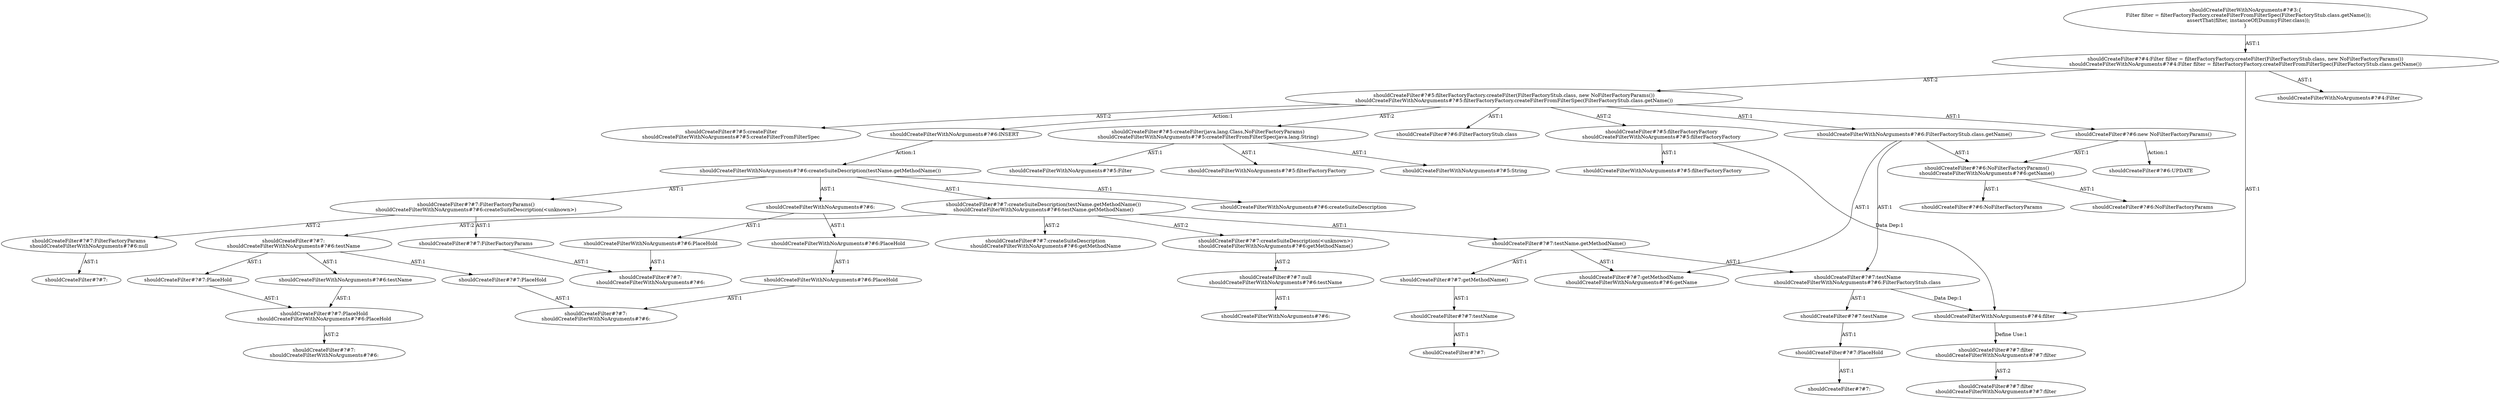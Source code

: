 digraph "Pattern" {
0 [label="shouldCreateFilter#?#6:UPDATE" shape=ellipse]
1 [label="shouldCreateFilter#?#6:new NoFilterFactoryParams()" shape=ellipse]
2 [label="shouldCreateFilter#?#5:filterFactoryFactory.createFilter(FilterFactoryStub.class, new NoFilterFactoryParams())
shouldCreateFilterWithNoArguments#?#5:filterFactoryFactory.createFilterFromFilterSpec(FilterFactoryStub.class.getName())" shape=ellipse]
3 [label="shouldCreateFilter#?#4:Filter filter = filterFactoryFactory.createFilter(FilterFactoryStub.class, new NoFilterFactoryParams())
shouldCreateFilterWithNoArguments#?#4:Filter filter = filterFactoryFactory.createFilterFromFilterSpec(FilterFactoryStub.class.getName())" shape=ellipse]
4 [label="shouldCreateFilter#?#5:createFilter
shouldCreateFilterWithNoArguments#?#5:createFilterFromFilterSpec" shape=ellipse]
5 [label="shouldCreateFilter#?#5:filterFactoryFactory
shouldCreateFilterWithNoArguments#?#5:filterFactoryFactory" shape=ellipse]
6 [label="shouldCreateFilter#?#5:createFilter(java.lang.Class,NoFilterFactoryParams)
shouldCreateFilterWithNoArguments#?#5:createFilterFromFilterSpec(java.lang.String)" shape=ellipse]
7 [label="shouldCreateFilter#?#6:FilterFactoryStub.class" shape=ellipse]
8 [label="shouldCreateFilter#?#6:NoFilterFactoryParams()
shouldCreateFilterWithNoArguments#?#6:getName()" shape=ellipse]
9 [label="shouldCreateFilter#?#6:NoFilterFactoryParams" shape=ellipse]
10 [label="shouldCreateFilter#?#6:NoFilterFactoryParams" shape=ellipse]
11 [label="shouldCreateFilter#?#7:FilterFactoryParams()
shouldCreateFilterWithNoArguments#?#6:createSuiteDescription(<unknown>)" shape=ellipse]
12 [label="shouldCreateFilter#?#7:FilterFactoryParams
shouldCreateFilterWithNoArguments#?#6:null" shape=ellipse]
13 [label="shouldCreateFilter#?#7:" shape=ellipse]
14 [label="shouldCreateFilter#?#7:FilterFactoryParams" shape=ellipse]
15 [label="shouldCreateFilter#?#7:
shouldCreateFilterWithNoArguments#?#6:" shape=ellipse]
16 [label="shouldCreateFilter#?#7:createSuiteDescription(testName.getMethodName())
shouldCreateFilterWithNoArguments#?#6:testName.getMethodName()" shape=ellipse]
17 [label="shouldCreateFilter#?#7:createSuiteDescription
shouldCreateFilterWithNoArguments#?#6:getMethodName" shape=ellipse]
18 [label="shouldCreateFilter#?#7:
shouldCreateFilterWithNoArguments#?#6:testName" shape=ellipse]
19 [label="shouldCreateFilter#?#7:PlaceHold" shape=ellipse]
20 [label="shouldCreateFilter#?#7:
shouldCreateFilterWithNoArguments#?#6:" shape=ellipse]
21 [label="shouldCreateFilter#?#7:PlaceHold" shape=ellipse]
22 [label="shouldCreateFilter#?#7:PlaceHold
shouldCreateFilterWithNoArguments#?#6:PlaceHold" shape=ellipse]
23 [label="shouldCreateFilter#?#7:
shouldCreateFilterWithNoArguments#?#6:" shape=ellipse]
24 [label="shouldCreateFilter#?#7:filter
shouldCreateFilterWithNoArguments#?#7:filter" shape=ellipse]
25 [label="shouldCreateFilter#?#7:filter
shouldCreateFilterWithNoArguments#?#7:filter" shape=ellipse]
26 [label="shouldCreateFilter#?#7:createSuiteDescription(<unknown>)
shouldCreateFilterWithNoArguments#?#6:getMethodName()" shape=ellipse]
27 [label="shouldCreateFilter#?#7:null
shouldCreateFilterWithNoArguments#?#6:testName" shape=ellipse]
28 [label="shouldCreateFilter#?#7:testName.getMethodName()" shape=ellipse]
29 [label="shouldCreateFilter#?#7:getMethodName
shouldCreateFilterWithNoArguments#?#6:getName" shape=ellipse]
30 [label="shouldCreateFilter#?#7:testName
shouldCreateFilterWithNoArguments#?#6:FilterFactoryStub.class" shape=ellipse]
31 [label="shouldCreateFilter#?#7:testName" shape=ellipse]
32 [label="shouldCreateFilter#?#7:PlaceHold" shape=ellipse]
33 [label="shouldCreateFilter#?#7:" shape=ellipse]
34 [label="shouldCreateFilter#?#7:getMethodName()" shape=ellipse]
35 [label="shouldCreateFilter#?#7:testName" shape=ellipse]
36 [label="shouldCreateFilter#?#7:" shape=ellipse]
37 [label="shouldCreateFilterWithNoArguments#?#6:INSERT" shape=ellipse]
38 [label="shouldCreateFilterWithNoArguments#?#3:\{
    Filter filter = filterFactoryFactory.createFilterFromFilterSpec(FilterFactoryStub.class.getName());
    assertThat(filter, instanceOf(DummyFilter.class));
\}" shape=ellipse]
39 [label="shouldCreateFilterWithNoArguments#?#6:FilterFactoryStub.class.getName()" shape=ellipse]
40 [label="shouldCreateFilterWithNoArguments#?#6:createSuiteDescription(testName.getMethodName())" shape=ellipse]
41 [label="shouldCreateFilterWithNoArguments#?#6:" shape=ellipse]
42 [label="shouldCreateFilterWithNoArguments#?#6:PlaceHold" shape=ellipse]
43 [label="shouldCreateFilterWithNoArguments#?#6:" shape=ellipse]
44 [label="shouldCreateFilterWithNoArguments#?#6:createSuiteDescription" shape=ellipse]
45 [label="shouldCreateFilterWithNoArguments#?#5:String" shape=ellipse]
46 [label="shouldCreateFilterWithNoArguments#?#4:filter" shape=ellipse]
47 [label="shouldCreateFilterWithNoArguments#?#4:Filter" shape=ellipse]
48 [label="shouldCreateFilterWithNoArguments#?#5:Filter" shape=ellipse]
49 [label="shouldCreateFilterWithNoArguments#?#6:PlaceHold" shape=ellipse]
50 [label="shouldCreateFilterWithNoArguments#?#6:PlaceHold" shape=ellipse]
51 [label="shouldCreateFilterWithNoArguments#?#5:filterFactoryFactory" shape=ellipse]
52 [label="shouldCreateFilterWithNoArguments#?#5:filterFactoryFactory" shape=ellipse]
53 [label="shouldCreateFilterWithNoArguments#?#6:testName" shape=ellipse]
1 -> 0 [label="Action:1"];
1 -> 8 [label="AST:1"];
2 -> 1 [label="AST:1"];
2 -> 4 [label="AST:2"];
2 -> 5 [label="AST:2"];
2 -> 6 [label="AST:2"];
2 -> 7 [label="AST:1"];
2 -> 37 [label="Action:1"];
2 -> 39 [label="AST:1"];
3 -> 2 [label="AST:2"];
3 -> 46 [label="AST:1"];
3 -> 47 [label="AST:1"];
5 -> 46 [label="Data Dep:1"];
5 -> 51 [label="AST:1"];
6 -> 45 [label="AST:1"];
6 -> 48 [label="AST:1"];
6 -> 52 [label="AST:1"];
8 -> 9 [label="AST:1"];
8 -> 10 [label="AST:1"];
11 -> 12 [label="AST:2"];
11 -> 14 [label="AST:1"];
12 -> 13 [label="AST:1"];
14 -> 15 [label="AST:1"];
16 -> 17 [label="AST:2"];
16 -> 18 [label="AST:2"];
16 -> 26 [label="AST:2"];
16 -> 28 [label="AST:1"];
18 -> 19 [label="AST:1"];
18 -> 21 [label="AST:1"];
18 -> 53 [label="AST:1"];
19 -> 20 [label="AST:1"];
21 -> 22 [label="AST:1"];
22 -> 23 [label="AST:2"];
24 -> 25 [label="AST:2"];
26 -> 27 [label="AST:2"];
27 -> 43 [label="AST:1"];
28 -> 29 [label="AST:1"];
28 -> 30 [label="AST:1"];
28 -> 34 [label="AST:1"];
30 -> 31 [label="AST:1"];
30 -> 46 [label="Data Dep:1"];
31 -> 32 [label="AST:1"];
32 -> 33 [label="AST:1"];
34 -> 35 [label="AST:1"];
35 -> 36 [label="AST:1"];
37 -> 40 [label="Action:1"];
38 -> 3 [label="AST:1"];
39 -> 29 [label="AST:1"];
39 -> 30 [label="AST:1"];
39 -> 8 [label="AST:1"];
40 -> 44 [label="AST:1"];
40 -> 41 [label="AST:1"];
40 -> 11 [label="AST:1"];
40 -> 16 [label="AST:1"];
41 -> 49 [label="AST:1"];
41 -> 42 [label="AST:1"];
42 -> 50 [label="AST:1"];
46 -> 24 [label="Define Use:1"];
49 -> 15 [label="AST:1"];
50 -> 20 [label="AST:1"];
53 -> 22 [label="AST:1"];
}